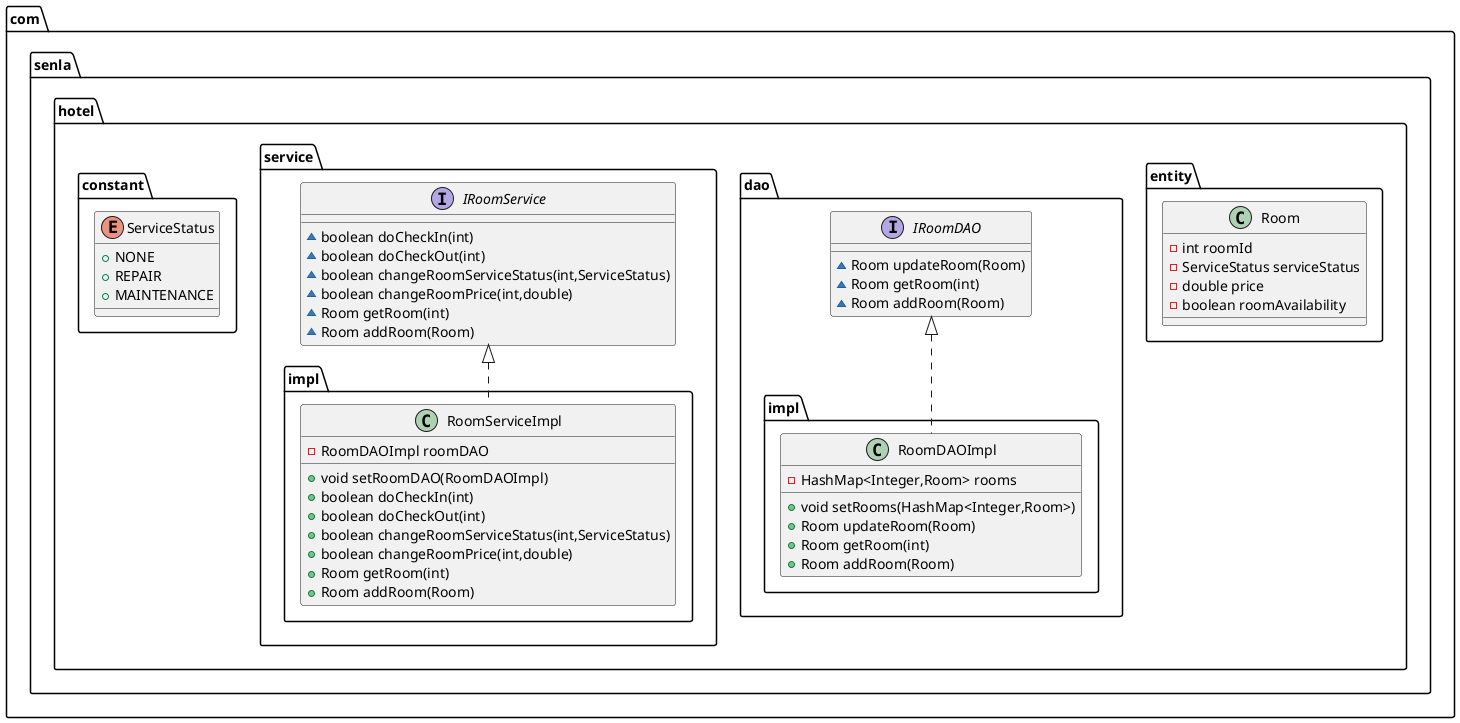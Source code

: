 @startuml
class com.senla.hotel.entity.Room {
- int roomId
- ServiceStatus serviceStatus
- double price
- boolean roomAvailability
}
interface com.senla.hotel.dao.IRoomDAO {
~ Room updateRoom(Room)
~ Room getRoom(int)
~ Room addRoom(Room)
}
interface com.senla.hotel.service.IRoomService {
~ boolean doCheckIn(int)
~ boolean doCheckOut(int)
~ boolean changeRoomServiceStatus(int,ServiceStatus)
~ boolean changeRoomPrice(int,double)
~ Room getRoom(int)
~ Room addRoom(Room)
}
enum com.senla.hotel.constant.ServiceStatus {
+  NONE
+  REPAIR
+  MAINTENANCE
}
class com.senla.hotel.service.impl.RoomServiceImpl {
- RoomDAOImpl roomDAO
+ void setRoomDAO(RoomDAOImpl)
+ boolean doCheckIn(int)
+ boolean doCheckOut(int)
+ boolean changeRoomServiceStatus(int,ServiceStatus)
+ boolean changeRoomPrice(int,double)
+ Room getRoom(int)
+ Room addRoom(Room)
}
class com.senla.hotel.dao.impl.RoomDAOImpl {
- HashMap<Integer,Room> rooms
+ void setRooms(HashMap<Integer,Room>)
+ Room updateRoom(Room)
+ Room getRoom(int)
+ Room addRoom(Room)
}


com.senla.hotel.service.IRoomService <|.. com.senla.hotel.service.impl.RoomServiceImpl
com.senla.hotel.dao.IRoomDAO <|.. com.senla.hotel.dao.impl.RoomDAOImpl
@enduml